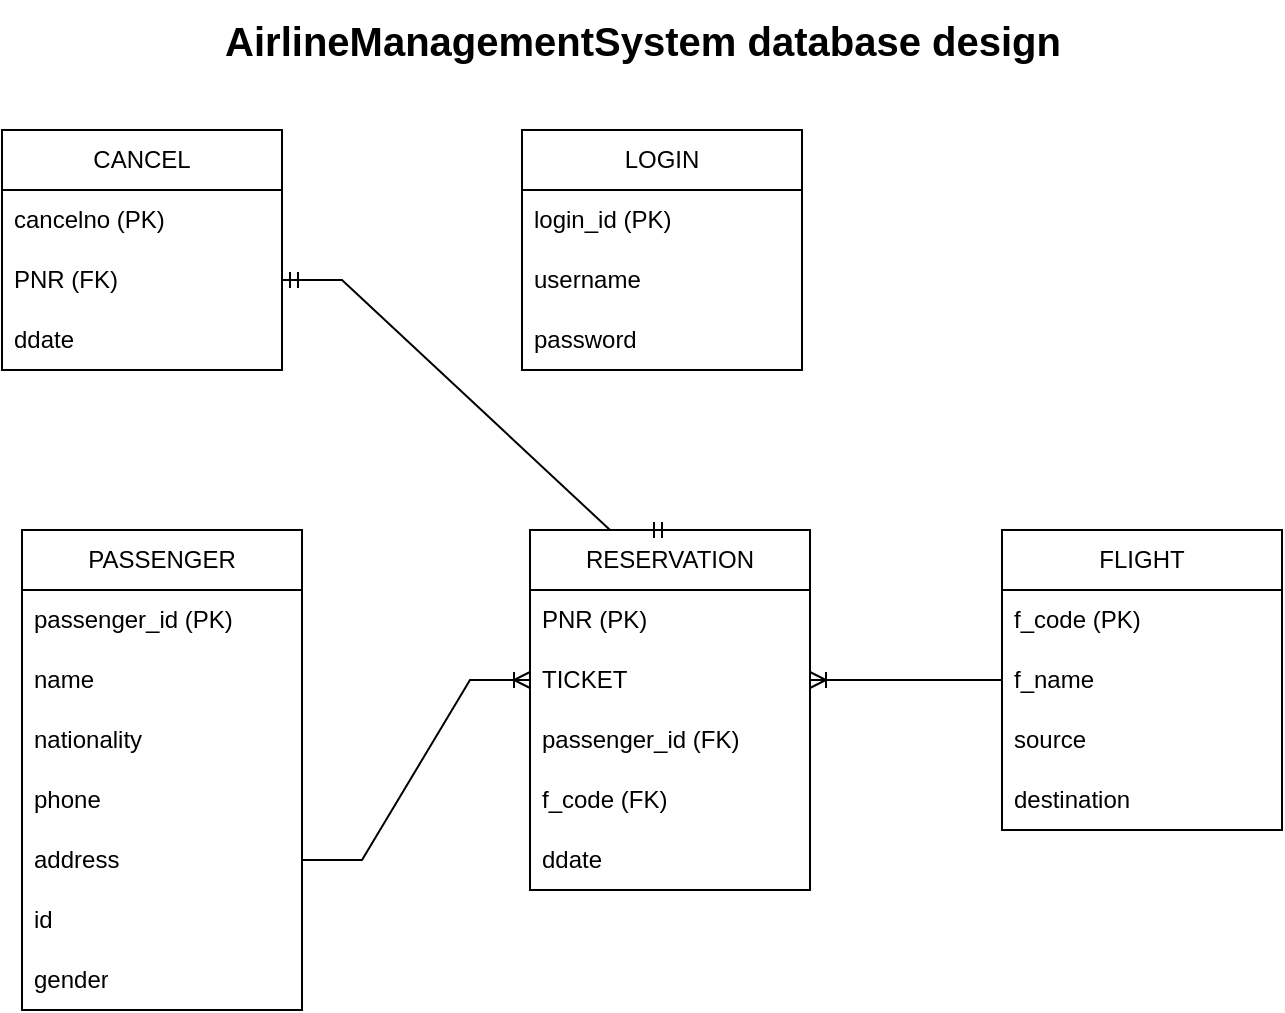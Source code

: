 <mxfile version="24.2.7" type="google">
  <diagram name="Page-1" id="jpku734HIFDBjXrQmOrt">
    <mxGraphModel grid="1" page="1" gridSize="10" guides="1" tooltips="1" connect="1" arrows="1" fold="1" pageScale="1" pageWidth="827" pageHeight="1169" math="0" shadow="0">
      <root>
        <mxCell id="0" />
        <mxCell id="1" parent="0" />
        <mxCell id="fIxUFjKaj-eKBwygh2cx-1" value="LOGIN" style="swimlane;fontStyle=0;childLayout=stackLayout;horizontal=1;startSize=30;horizontalStack=0;resizeParent=1;resizeParentMax=0;resizeLast=0;collapsible=1;marginBottom=0;whiteSpace=wrap;html=1;" vertex="1" parent="1">
          <mxGeometry x="340" y="80" width="140" height="120" as="geometry" />
        </mxCell>
        <mxCell id="fIxUFjKaj-eKBwygh2cx-2" value="login_id (PK)" style="text;strokeColor=none;fillColor=none;align=left;verticalAlign=middle;spacingLeft=4;spacingRight=4;overflow=hidden;points=[[0,0.5],[1,0.5]];portConstraint=eastwest;rotatable=0;whiteSpace=wrap;html=1;" vertex="1" parent="fIxUFjKaj-eKBwygh2cx-1">
          <mxGeometry y="30" width="140" height="30" as="geometry" />
        </mxCell>
        <mxCell id="fIxUFjKaj-eKBwygh2cx-3" value="username" style="text;strokeColor=none;fillColor=none;align=left;verticalAlign=middle;spacingLeft=4;spacingRight=4;overflow=hidden;points=[[0,0.5],[1,0.5]];portConstraint=eastwest;rotatable=0;whiteSpace=wrap;html=1;" vertex="1" parent="fIxUFjKaj-eKBwygh2cx-1">
          <mxGeometry y="60" width="140" height="30" as="geometry" />
        </mxCell>
        <mxCell id="fIxUFjKaj-eKBwygh2cx-4" value="password" style="text;strokeColor=none;fillColor=none;align=left;verticalAlign=middle;spacingLeft=4;spacingRight=4;overflow=hidden;points=[[0,0.5],[1,0.5]];portConstraint=eastwest;rotatable=0;whiteSpace=wrap;html=1;" vertex="1" parent="fIxUFjKaj-eKBwygh2cx-1">
          <mxGeometry y="90" width="140" height="30" as="geometry" />
        </mxCell>
        <mxCell id="fIxUFjKaj-eKBwygh2cx-9" value="PASSENGER" style="swimlane;fontStyle=0;childLayout=stackLayout;horizontal=1;startSize=30;horizontalStack=0;resizeParent=1;resizeParentMax=0;resizeLast=0;collapsible=1;marginBottom=0;whiteSpace=wrap;html=1;" vertex="1" parent="1">
          <mxGeometry x="90" y="280" width="140" height="240" as="geometry" />
        </mxCell>
        <mxCell id="fIxUFjKaj-eKBwygh2cx-10" value="passenger_id (PK)" style="text;strokeColor=none;fillColor=none;align=left;verticalAlign=middle;spacingLeft=4;spacingRight=4;overflow=hidden;points=[[0,0.5],[1,0.5]];portConstraint=eastwest;rotatable=0;whiteSpace=wrap;html=1;" vertex="1" parent="fIxUFjKaj-eKBwygh2cx-9">
          <mxGeometry y="30" width="140" height="30" as="geometry" />
        </mxCell>
        <mxCell id="fIxUFjKaj-eKBwygh2cx-11" value="name" style="text;strokeColor=none;fillColor=none;align=left;verticalAlign=middle;spacingLeft=4;spacingRight=4;overflow=hidden;points=[[0,0.5],[1,0.5]];portConstraint=eastwest;rotatable=0;whiteSpace=wrap;html=1;" vertex="1" parent="fIxUFjKaj-eKBwygh2cx-9">
          <mxGeometry y="60" width="140" height="30" as="geometry" />
        </mxCell>
        <mxCell id="fIxUFjKaj-eKBwygh2cx-12" value="nationality" style="text;strokeColor=none;fillColor=none;align=left;verticalAlign=middle;spacingLeft=4;spacingRight=4;overflow=hidden;points=[[0,0.5],[1,0.5]];portConstraint=eastwest;rotatable=0;whiteSpace=wrap;html=1;" vertex="1" parent="fIxUFjKaj-eKBwygh2cx-9">
          <mxGeometry y="90" width="140" height="30" as="geometry" />
        </mxCell>
        <mxCell id="fIxUFjKaj-eKBwygh2cx-14" value="phone" style="text;strokeColor=none;fillColor=none;align=left;verticalAlign=middle;spacingLeft=4;spacingRight=4;overflow=hidden;points=[[0,0.5],[1,0.5]];portConstraint=eastwest;rotatable=0;whiteSpace=wrap;html=1;" vertex="1" parent="fIxUFjKaj-eKBwygh2cx-9">
          <mxGeometry y="120" width="140" height="30" as="geometry" />
        </mxCell>
        <mxCell id="fIxUFjKaj-eKBwygh2cx-13" value="address" style="text;strokeColor=none;fillColor=none;align=left;verticalAlign=middle;spacingLeft=4;spacingRight=4;overflow=hidden;points=[[0,0.5],[1,0.5]];portConstraint=eastwest;rotatable=0;whiteSpace=wrap;html=1;" vertex="1" parent="fIxUFjKaj-eKBwygh2cx-9">
          <mxGeometry y="150" width="140" height="30" as="geometry" />
        </mxCell>
        <mxCell id="fIxUFjKaj-eKBwygh2cx-16" value="id" style="text;strokeColor=none;fillColor=none;align=left;verticalAlign=middle;spacingLeft=4;spacingRight=4;overflow=hidden;points=[[0,0.5],[1,0.5]];portConstraint=eastwest;rotatable=0;whiteSpace=wrap;html=1;" vertex="1" parent="fIxUFjKaj-eKBwygh2cx-9">
          <mxGeometry y="180" width="140" height="30" as="geometry" />
        </mxCell>
        <mxCell id="fIxUFjKaj-eKBwygh2cx-15" value="gender" style="text;strokeColor=none;fillColor=none;align=left;verticalAlign=middle;spacingLeft=4;spacingRight=4;overflow=hidden;points=[[0,0.5],[1,0.5]];portConstraint=eastwest;rotatable=0;whiteSpace=wrap;html=1;" vertex="1" parent="fIxUFjKaj-eKBwygh2cx-9">
          <mxGeometry y="210" width="140" height="30" as="geometry" />
        </mxCell>
        <mxCell id="fIxUFjKaj-eKBwygh2cx-17" value="FLIGHT" style="swimlane;fontStyle=0;childLayout=stackLayout;horizontal=1;startSize=30;horizontalStack=0;resizeParent=1;resizeParentMax=0;resizeLast=0;collapsible=1;marginBottom=0;whiteSpace=wrap;html=1;" vertex="1" parent="1">
          <mxGeometry x="580" y="280" width="140" height="150" as="geometry" />
        </mxCell>
        <mxCell id="fIxUFjKaj-eKBwygh2cx-18" value="f_code (PK)" style="text;strokeColor=none;fillColor=none;align=left;verticalAlign=middle;spacingLeft=4;spacingRight=4;overflow=hidden;points=[[0,0.5],[1,0.5]];portConstraint=eastwest;rotatable=0;whiteSpace=wrap;html=1;" vertex="1" parent="fIxUFjKaj-eKBwygh2cx-17">
          <mxGeometry y="30" width="140" height="30" as="geometry" />
        </mxCell>
        <mxCell id="fIxUFjKaj-eKBwygh2cx-19" value="f_name" style="text;strokeColor=none;fillColor=none;align=left;verticalAlign=middle;spacingLeft=4;spacingRight=4;overflow=hidden;points=[[0,0.5],[1,0.5]];portConstraint=eastwest;rotatable=0;whiteSpace=wrap;html=1;" vertex="1" parent="fIxUFjKaj-eKBwygh2cx-17">
          <mxGeometry y="60" width="140" height="30" as="geometry" />
        </mxCell>
        <mxCell id="fIxUFjKaj-eKBwygh2cx-20" value="source" style="text;strokeColor=none;fillColor=none;align=left;verticalAlign=middle;spacingLeft=4;spacingRight=4;overflow=hidden;points=[[0,0.5],[1,0.5]];portConstraint=eastwest;rotatable=0;whiteSpace=wrap;html=1;" vertex="1" parent="fIxUFjKaj-eKBwygh2cx-17">
          <mxGeometry y="90" width="140" height="30" as="geometry" />
        </mxCell>
        <mxCell id="fIxUFjKaj-eKBwygh2cx-21" value="destination" style="text;strokeColor=none;fillColor=none;align=left;verticalAlign=middle;spacingLeft=4;spacingRight=4;overflow=hidden;points=[[0,0.5],[1,0.5]];portConstraint=eastwest;rotatable=0;whiteSpace=wrap;html=1;" vertex="1" parent="fIxUFjKaj-eKBwygh2cx-17">
          <mxGeometry y="120" width="140" height="30" as="geometry" />
        </mxCell>
        <mxCell id="fIxUFjKaj-eKBwygh2cx-22" value="RESERVATION" style="swimlane;fontStyle=0;childLayout=stackLayout;horizontal=1;startSize=30;horizontalStack=0;resizeParent=1;resizeParentMax=0;resizeLast=0;collapsible=1;marginBottom=0;whiteSpace=wrap;html=1;" vertex="1" parent="1">
          <mxGeometry x="344" y="280" width="140" height="180" as="geometry" />
        </mxCell>
        <mxCell id="fIxUFjKaj-eKBwygh2cx-23" value="PNR (PK)" style="text;strokeColor=none;fillColor=none;align=left;verticalAlign=middle;spacingLeft=4;spacingRight=4;overflow=hidden;points=[[0,0.5],[1,0.5]];portConstraint=eastwest;rotatable=0;whiteSpace=wrap;html=1;" vertex="1" parent="fIxUFjKaj-eKBwygh2cx-22">
          <mxGeometry y="30" width="140" height="30" as="geometry" />
        </mxCell>
        <mxCell id="fIxUFjKaj-eKBwygh2cx-24" value="TICKET&lt;span style=&quot;white-space: pre;&quot;&gt;&#x9;&lt;/span&gt;" style="text;strokeColor=none;fillColor=none;align=left;verticalAlign=middle;spacingLeft=4;spacingRight=4;overflow=hidden;points=[[0,0.5],[1,0.5]];portConstraint=eastwest;rotatable=0;whiteSpace=wrap;html=1;" vertex="1" parent="fIxUFjKaj-eKBwygh2cx-22">
          <mxGeometry y="60" width="140" height="30" as="geometry" />
        </mxCell>
        <mxCell id="fIxUFjKaj-eKBwygh2cx-25" value="passenger_id (FK)" style="text;strokeColor=none;fillColor=none;align=left;verticalAlign=middle;spacingLeft=4;spacingRight=4;overflow=hidden;points=[[0,0.5],[1,0.5]];portConstraint=eastwest;rotatable=0;whiteSpace=wrap;html=1;" vertex="1" parent="fIxUFjKaj-eKBwygh2cx-22">
          <mxGeometry y="90" width="140" height="30" as="geometry" />
        </mxCell>
        <mxCell id="fIxUFjKaj-eKBwygh2cx-29" value="f_code (FK)" style="text;strokeColor=none;fillColor=none;align=left;verticalAlign=middle;spacingLeft=4;spacingRight=4;overflow=hidden;points=[[0,0.5],[1,0.5]];portConstraint=eastwest;rotatable=0;whiteSpace=wrap;html=1;" vertex="1" parent="fIxUFjKaj-eKBwygh2cx-22">
          <mxGeometry y="120" width="140" height="30" as="geometry" />
        </mxCell>
        <mxCell id="fIxUFjKaj-eKBwygh2cx-31" value="ddate" style="text;strokeColor=none;fillColor=none;align=left;verticalAlign=middle;spacingLeft=4;spacingRight=4;overflow=hidden;points=[[0,0.5],[1,0.5]];portConstraint=eastwest;rotatable=0;whiteSpace=wrap;html=1;" vertex="1" parent="fIxUFjKaj-eKBwygh2cx-22">
          <mxGeometry y="150" width="140" height="30" as="geometry" />
        </mxCell>
        <mxCell id="fIxUFjKaj-eKBwygh2cx-33" value="CANCEL" style="swimlane;fontStyle=0;childLayout=stackLayout;horizontal=1;startSize=30;horizontalStack=0;resizeParent=1;resizeParentMax=0;resizeLast=0;collapsible=1;marginBottom=0;whiteSpace=wrap;html=1;" vertex="1" parent="1">
          <mxGeometry x="80" y="80" width="140" height="120" as="geometry" />
        </mxCell>
        <mxCell id="fIxUFjKaj-eKBwygh2cx-34" value="cancelno (PK)" style="text;strokeColor=none;fillColor=none;align=left;verticalAlign=middle;spacingLeft=4;spacingRight=4;overflow=hidden;points=[[0,0.5],[1,0.5]];portConstraint=eastwest;rotatable=0;whiteSpace=wrap;html=1;" vertex="1" parent="fIxUFjKaj-eKBwygh2cx-33">
          <mxGeometry y="30" width="140" height="30" as="geometry" />
        </mxCell>
        <mxCell id="fIxUFjKaj-eKBwygh2cx-35" value="PNR (FK)" style="text;strokeColor=none;fillColor=none;align=left;verticalAlign=middle;spacingLeft=4;spacingRight=4;overflow=hidden;points=[[0,0.5],[1,0.5]];portConstraint=eastwest;rotatable=0;whiteSpace=wrap;html=1;" vertex="1" parent="fIxUFjKaj-eKBwygh2cx-33">
          <mxGeometry y="60" width="140" height="30" as="geometry" />
        </mxCell>
        <mxCell id="fIxUFjKaj-eKBwygh2cx-41" value="ddate" style="text;strokeColor=none;fillColor=none;align=left;verticalAlign=middle;spacingLeft=4;spacingRight=4;overflow=hidden;points=[[0,0.5],[1,0.5]];portConstraint=eastwest;rotatable=0;whiteSpace=wrap;html=1;" vertex="1" parent="fIxUFjKaj-eKBwygh2cx-33">
          <mxGeometry y="90" width="140" height="30" as="geometry" />
        </mxCell>
        <mxCell id="fIxUFjKaj-eKBwygh2cx-39" value="" style="edgeStyle=entityRelationEdgeStyle;fontSize=12;html=1;endArrow=ERoneToMany;rounded=0;entryX=0;entryY=0.5;entryDx=0;entryDy=0;exitX=1;exitY=0.5;exitDx=0;exitDy=0;" edge="1" parent="1" source="fIxUFjKaj-eKBwygh2cx-13" target="fIxUFjKaj-eKBwygh2cx-24">
          <mxGeometry width="100" height="100" relative="1" as="geometry">
            <mxPoint x="360" y="460" as="sourcePoint" />
            <mxPoint x="460" y="360" as="targetPoint" />
            <Array as="points">
              <mxPoint x="320" y="520" />
            </Array>
          </mxGeometry>
        </mxCell>
        <mxCell id="fIxUFjKaj-eKBwygh2cx-40" value="" style="edgeStyle=entityRelationEdgeStyle;fontSize=12;html=1;endArrow=ERoneToMany;rounded=0;entryX=1;entryY=0.5;entryDx=0;entryDy=0;exitX=0;exitY=0.5;exitDx=0;exitDy=0;" edge="1" parent="1" source="fIxUFjKaj-eKBwygh2cx-19" target="fIxUFjKaj-eKBwygh2cx-24">
          <mxGeometry width="100" height="100" relative="1" as="geometry">
            <mxPoint x="360" y="460" as="sourcePoint" />
            <mxPoint x="460" y="360" as="targetPoint" />
          </mxGeometry>
        </mxCell>
        <mxCell id="fIxUFjKaj-eKBwygh2cx-42" value="" style="edgeStyle=entityRelationEdgeStyle;fontSize=12;html=1;endArrow=ERmandOne;startArrow=ERmandOne;rounded=0;entryX=1;entryY=0.5;entryDx=0;entryDy=0;exitX=0.5;exitY=0;exitDx=0;exitDy=0;" edge="1" parent="1" source="fIxUFjKaj-eKBwygh2cx-22" target="fIxUFjKaj-eKBwygh2cx-35">
          <mxGeometry width="100" height="100" relative="1" as="geometry">
            <mxPoint x="360" y="420" as="sourcePoint" />
            <mxPoint x="460" y="320" as="targetPoint" />
          </mxGeometry>
        </mxCell>
        <mxCell id="fIxUFjKaj-eKBwygh2cx-43" value="&lt;b&gt;&lt;font style=&quot;font-size: 20px;&quot;&gt;AirlineManagementSystem database design&lt;/font&gt;&lt;/b&gt;" style="text;html=1;align=center;verticalAlign=middle;resizable=0;points=[];autosize=1;strokeColor=none;fillColor=none;" vertex="1" parent="1">
          <mxGeometry x="180" y="15" width="440" height="40" as="geometry" />
        </mxCell>
      </root>
    </mxGraphModel>
  </diagram>
</mxfile>
